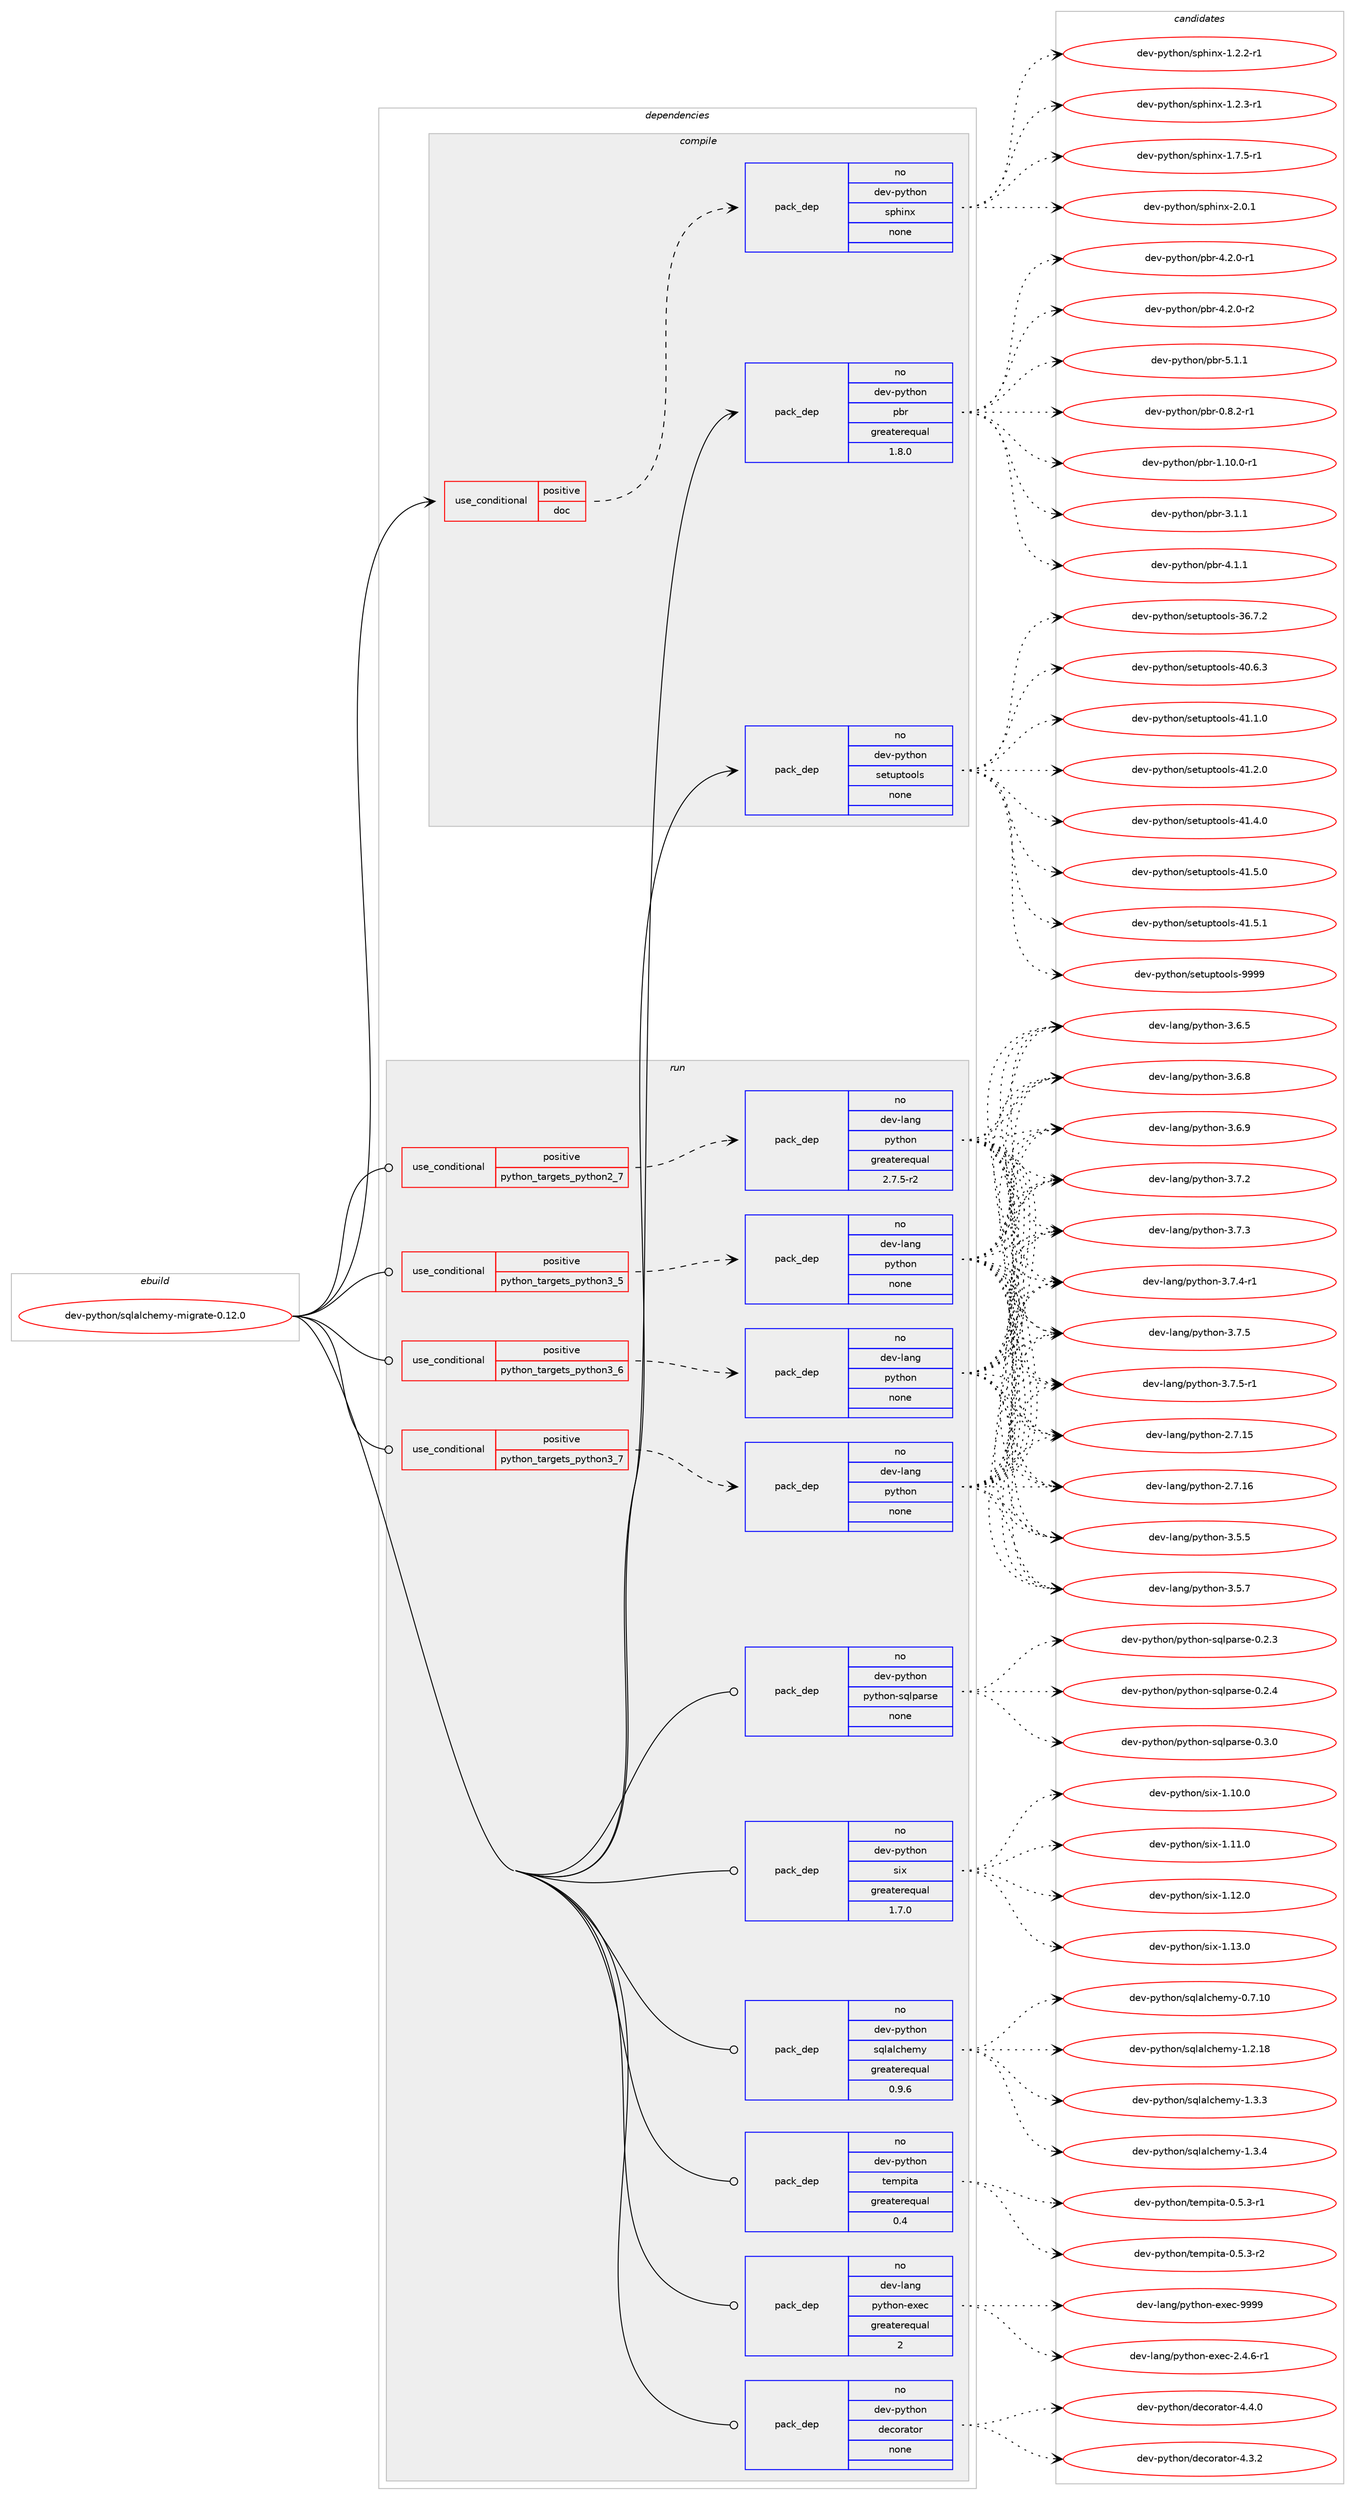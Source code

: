 digraph prolog {

# *************
# Graph options
# *************

newrank=true;
concentrate=true;
compound=true;
graph [rankdir=LR,fontname=Helvetica,fontsize=10,ranksep=1.5];#, ranksep=2.5, nodesep=0.2];
edge  [arrowhead=vee];
node  [fontname=Helvetica,fontsize=10];

# **********
# The ebuild
# **********

subgraph cluster_leftcol {
color=gray;
rank=same;
label=<<i>ebuild</i>>;
id [label="dev-python/sqlalchemy-migrate-0.12.0", color=red, width=4, href="../dev-python/sqlalchemy-migrate-0.12.0.svg"];
}

# ****************
# The dependencies
# ****************

subgraph cluster_midcol {
color=gray;
label=<<i>dependencies</i>>;
subgraph cluster_compile {
fillcolor="#eeeeee";
style=filled;
label=<<i>compile</i>>;
subgraph cond149894 {
dependency638962 [label=<<TABLE BORDER="0" CELLBORDER="1" CELLSPACING="0" CELLPADDING="4"><TR><TD ROWSPAN="3" CELLPADDING="10">use_conditional</TD></TR><TR><TD>positive</TD></TR><TR><TD>doc</TD></TR></TABLE>>, shape=none, color=red];
subgraph pack477187 {
dependency638963 [label=<<TABLE BORDER="0" CELLBORDER="1" CELLSPACING="0" CELLPADDING="4" WIDTH="220"><TR><TD ROWSPAN="6" CELLPADDING="30">pack_dep</TD></TR><TR><TD WIDTH="110">no</TD></TR><TR><TD>dev-python</TD></TR><TR><TD>sphinx</TD></TR><TR><TD>none</TD></TR><TR><TD></TD></TR></TABLE>>, shape=none, color=blue];
}
dependency638962:e -> dependency638963:w [weight=20,style="dashed",arrowhead="vee"];
}
id:e -> dependency638962:w [weight=20,style="solid",arrowhead="vee"];
subgraph pack477188 {
dependency638964 [label=<<TABLE BORDER="0" CELLBORDER="1" CELLSPACING="0" CELLPADDING="4" WIDTH="220"><TR><TD ROWSPAN="6" CELLPADDING="30">pack_dep</TD></TR><TR><TD WIDTH="110">no</TD></TR><TR><TD>dev-python</TD></TR><TR><TD>pbr</TD></TR><TR><TD>greaterequal</TD></TR><TR><TD>1.8.0</TD></TR></TABLE>>, shape=none, color=blue];
}
id:e -> dependency638964:w [weight=20,style="solid",arrowhead="vee"];
subgraph pack477189 {
dependency638965 [label=<<TABLE BORDER="0" CELLBORDER="1" CELLSPACING="0" CELLPADDING="4" WIDTH="220"><TR><TD ROWSPAN="6" CELLPADDING="30">pack_dep</TD></TR><TR><TD WIDTH="110">no</TD></TR><TR><TD>dev-python</TD></TR><TR><TD>setuptools</TD></TR><TR><TD>none</TD></TR><TR><TD></TD></TR></TABLE>>, shape=none, color=blue];
}
id:e -> dependency638965:w [weight=20,style="solid",arrowhead="vee"];
}
subgraph cluster_compileandrun {
fillcolor="#eeeeee";
style=filled;
label=<<i>compile and run</i>>;
}
subgraph cluster_run {
fillcolor="#eeeeee";
style=filled;
label=<<i>run</i>>;
subgraph cond149895 {
dependency638966 [label=<<TABLE BORDER="0" CELLBORDER="1" CELLSPACING="0" CELLPADDING="4"><TR><TD ROWSPAN="3" CELLPADDING="10">use_conditional</TD></TR><TR><TD>positive</TD></TR><TR><TD>python_targets_python2_7</TD></TR></TABLE>>, shape=none, color=red];
subgraph pack477190 {
dependency638967 [label=<<TABLE BORDER="0" CELLBORDER="1" CELLSPACING="0" CELLPADDING="4" WIDTH="220"><TR><TD ROWSPAN="6" CELLPADDING="30">pack_dep</TD></TR><TR><TD WIDTH="110">no</TD></TR><TR><TD>dev-lang</TD></TR><TR><TD>python</TD></TR><TR><TD>greaterequal</TD></TR><TR><TD>2.7.5-r2</TD></TR></TABLE>>, shape=none, color=blue];
}
dependency638966:e -> dependency638967:w [weight=20,style="dashed",arrowhead="vee"];
}
id:e -> dependency638966:w [weight=20,style="solid",arrowhead="odot"];
subgraph cond149896 {
dependency638968 [label=<<TABLE BORDER="0" CELLBORDER="1" CELLSPACING="0" CELLPADDING="4"><TR><TD ROWSPAN="3" CELLPADDING="10">use_conditional</TD></TR><TR><TD>positive</TD></TR><TR><TD>python_targets_python3_5</TD></TR></TABLE>>, shape=none, color=red];
subgraph pack477191 {
dependency638969 [label=<<TABLE BORDER="0" CELLBORDER="1" CELLSPACING="0" CELLPADDING="4" WIDTH="220"><TR><TD ROWSPAN="6" CELLPADDING="30">pack_dep</TD></TR><TR><TD WIDTH="110">no</TD></TR><TR><TD>dev-lang</TD></TR><TR><TD>python</TD></TR><TR><TD>none</TD></TR><TR><TD></TD></TR></TABLE>>, shape=none, color=blue];
}
dependency638968:e -> dependency638969:w [weight=20,style="dashed",arrowhead="vee"];
}
id:e -> dependency638968:w [weight=20,style="solid",arrowhead="odot"];
subgraph cond149897 {
dependency638970 [label=<<TABLE BORDER="0" CELLBORDER="1" CELLSPACING="0" CELLPADDING="4"><TR><TD ROWSPAN="3" CELLPADDING="10">use_conditional</TD></TR><TR><TD>positive</TD></TR><TR><TD>python_targets_python3_6</TD></TR></TABLE>>, shape=none, color=red];
subgraph pack477192 {
dependency638971 [label=<<TABLE BORDER="0" CELLBORDER="1" CELLSPACING="0" CELLPADDING="4" WIDTH="220"><TR><TD ROWSPAN="6" CELLPADDING="30">pack_dep</TD></TR><TR><TD WIDTH="110">no</TD></TR><TR><TD>dev-lang</TD></TR><TR><TD>python</TD></TR><TR><TD>none</TD></TR><TR><TD></TD></TR></TABLE>>, shape=none, color=blue];
}
dependency638970:e -> dependency638971:w [weight=20,style="dashed",arrowhead="vee"];
}
id:e -> dependency638970:w [weight=20,style="solid",arrowhead="odot"];
subgraph cond149898 {
dependency638972 [label=<<TABLE BORDER="0" CELLBORDER="1" CELLSPACING="0" CELLPADDING="4"><TR><TD ROWSPAN="3" CELLPADDING="10">use_conditional</TD></TR><TR><TD>positive</TD></TR><TR><TD>python_targets_python3_7</TD></TR></TABLE>>, shape=none, color=red];
subgraph pack477193 {
dependency638973 [label=<<TABLE BORDER="0" CELLBORDER="1" CELLSPACING="0" CELLPADDING="4" WIDTH="220"><TR><TD ROWSPAN="6" CELLPADDING="30">pack_dep</TD></TR><TR><TD WIDTH="110">no</TD></TR><TR><TD>dev-lang</TD></TR><TR><TD>python</TD></TR><TR><TD>none</TD></TR><TR><TD></TD></TR></TABLE>>, shape=none, color=blue];
}
dependency638972:e -> dependency638973:w [weight=20,style="dashed",arrowhead="vee"];
}
id:e -> dependency638972:w [weight=20,style="solid",arrowhead="odot"];
subgraph pack477194 {
dependency638974 [label=<<TABLE BORDER="0" CELLBORDER="1" CELLSPACING="0" CELLPADDING="4" WIDTH="220"><TR><TD ROWSPAN="6" CELLPADDING="30">pack_dep</TD></TR><TR><TD WIDTH="110">no</TD></TR><TR><TD>dev-lang</TD></TR><TR><TD>python-exec</TD></TR><TR><TD>greaterequal</TD></TR><TR><TD>2</TD></TR></TABLE>>, shape=none, color=blue];
}
id:e -> dependency638974:w [weight=20,style="solid",arrowhead="odot"];
subgraph pack477195 {
dependency638975 [label=<<TABLE BORDER="0" CELLBORDER="1" CELLSPACING="0" CELLPADDING="4" WIDTH="220"><TR><TD ROWSPAN="6" CELLPADDING="30">pack_dep</TD></TR><TR><TD WIDTH="110">no</TD></TR><TR><TD>dev-python</TD></TR><TR><TD>decorator</TD></TR><TR><TD>none</TD></TR><TR><TD></TD></TR></TABLE>>, shape=none, color=blue];
}
id:e -> dependency638975:w [weight=20,style="solid",arrowhead="odot"];
subgraph pack477196 {
dependency638976 [label=<<TABLE BORDER="0" CELLBORDER="1" CELLSPACING="0" CELLPADDING="4" WIDTH="220"><TR><TD ROWSPAN="6" CELLPADDING="30">pack_dep</TD></TR><TR><TD WIDTH="110">no</TD></TR><TR><TD>dev-python</TD></TR><TR><TD>python-sqlparse</TD></TR><TR><TD>none</TD></TR><TR><TD></TD></TR></TABLE>>, shape=none, color=blue];
}
id:e -> dependency638976:w [weight=20,style="solid",arrowhead="odot"];
subgraph pack477197 {
dependency638977 [label=<<TABLE BORDER="0" CELLBORDER="1" CELLSPACING="0" CELLPADDING="4" WIDTH="220"><TR><TD ROWSPAN="6" CELLPADDING="30">pack_dep</TD></TR><TR><TD WIDTH="110">no</TD></TR><TR><TD>dev-python</TD></TR><TR><TD>six</TD></TR><TR><TD>greaterequal</TD></TR><TR><TD>1.7.0</TD></TR></TABLE>>, shape=none, color=blue];
}
id:e -> dependency638977:w [weight=20,style="solid",arrowhead="odot"];
subgraph pack477198 {
dependency638978 [label=<<TABLE BORDER="0" CELLBORDER="1" CELLSPACING="0" CELLPADDING="4" WIDTH="220"><TR><TD ROWSPAN="6" CELLPADDING="30">pack_dep</TD></TR><TR><TD WIDTH="110">no</TD></TR><TR><TD>dev-python</TD></TR><TR><TD>sqlalchemy</TD></TR><TR><TD>greaterequal</TD></TR><TR><TD>0.9.6</TD></TR></TABLE>>, shape=none, color=blue];
}
id:e -> dependency638978:w [weight=20,style="solid",arrowhead="odot"];
subgraph pack477199 {
dependency638979 [label=<<TABLE BORDER="0" CELLBORDER="1" CELLSPACING="0" CELLPADDING="4" WIDTH="220"><TR><TD ROWSPAN="6" CELLPADDING="30">pack_dep</TD></TR><TR><TD WIDTH="110">no</TD></TR><TR><TD>dev-python</TD></TR><TR><TD>tempita</TD></TR><TR><TD>greaterequal</TD></TR><TR><TD>0.4</TD></TR></TABLE>>, shape=none, color=blue];
}
id:e -> dependency638979:w [weight=20,style="solid",arrowhead="odot"];
}
}

# **************
# The candidates
# **************

subgraph cluster_choices {
rank=same;
color=gray;
label=<<i>candidates</i>>;

subgraph choice477187 {
color=black;
nodesep=1;
choice10010111845112121116104111110471151121041051101204549465046504511449 [label="dev-python/sphinx-1.2.2-r1", color=red, width=4,href="../dev-python/sphinx-1.2.2-r1.svg"];
choice10010111845112121116104111110471151121041051101204549465046514511449 [label="dev-python/sphinx-1.2.3-r1", color=red, width=4,href="../dev-python/sphinx-1.2.3-r1.svg"];
choice10010111845112121116104111110471151121041051101204549465546534511449 [label="dev-python/sphinx-1.7.5-r1", color=red, width=4,href="../dev-python/sphinx-1.7.5-r1.svg"];
choice1001011184511212111610411111047115112104105110120455046484649 [label="dev-python/sphinx-2.0.1", color=red, width=4,href="../dev-python/sphinx-2.0.1.svg"];
dependency638963:e -> choice10010111845112121116104111110471151121041051101204549465046504511449:w [style=dotted,weight="100"];
dependency638963:e -> choice10010111845112121116104111110471151121041051101204549465046514511449:w [style=dotted,weight="100"];
dependency638963:e -> choice10010111845112121116104111110471151121041051101204549465546534511449:w [style=dotted,weight="100"];
dependency638963:e -> choice1001011184511212111610411111047115112104105110120455046484649:w [style=dotted,weight="100"];
}
subgraph choice477188 {
color=black;
nodesep=1;
choice1001011184511212111610411111047112981144548465646504511449 [label="dev-python/pbr-0.8.2-r1", color=red, width=4,href="../dev-python/pbr-0.8.2-r1.svg"];
choice100101118451121211161041111104711298114454946494846484511449 [label="dev-python/pbr-1.10.0-r1", color=red, width=4,href="../dev-python/pbr-1.10.0-r1.svg"];
choice100101118451121211161041111104711298114455146494649 [label="dev-python/pbr-3.1.1", color=red, width=4,href="../dev-python/pbr-3.1.1.svg"];
choice100101118451121211161041111104711298114455246494649 [label="dev-python/pbr-4.1.1", color=red, width=4,href="../dev-python/pbr-4.1.1.svg"];
choice1001011184511212111610411111047112981144552465046484511449 [label="dev-python/pbr-4.2.0-r1", color=red, width=4,href="../dev-python/pbr-4.2.0-r1.svg"];
choice1001011184511212111610411111047112981144552465046484511450 [label="dev-python/pbr-4.2.0-r2", color=red, width=4,href="../dev-python/pbr-4.2.0-r2.svg"];
choice100101118451121211161041111104711298114455346494649 [label="dev-python/pbr-5.1.1", color=red, width=4,href="../dev-python/pbr-5.1.1.svg"];
dependency638964:e -> choice1001011184511212111610411111047112981144548465646504511449:w [style=dotted,weight="100"];
dependency638964:e -> choice100101118451121211161041111104711298114454946494846484511449:w [style=dotted,weight="100"];
dependency638964:e -> choice100101118451121211161041111104711298114455146494649:w [style=dotted,weight="100"];
dependency638964:e -> choice100101118451121211161041111104711298114455246494649:w [style=dotted,weight="100"];
dependency638964:e -> choice1001011184511212111610411111047112981144552465046484511449:w [style=dotted,weight="100"];
dependency638964:e -> choice1001011184511212111610411111047112981144552465046484511450:w [style=dotted,weight="100"];
dependency638964:e -> choice100101118451121211161041111104711298114455346494649:w [style=dotted,weight="100"];
}
subgraph choice477189 {
color=black;
nodesep=1;
choice100101118451121211161041111104711510111611711211611111110811545515446554650 [label="dev-python/setuptools-36.7.2", color=red, width=4,href="../dev-python/setuptools-36.7.2.svg"];
choice100101118451121211161041111104711510111611711211611111110811545524846544651 [label="dev-python/setuptools-40.6.3", color=red, width=4,href="../dev-python/setuptools-40.6.3.svg"];
choice100101118451121211161041111104711510111611711211611111110811545524946494648 [label="dev-python/setuptools-41.1.0", color=red, width=4,href="../dev-python/setuptools-41.1.0.svg"];
choice100101118451121211161041111104711510111611711211611111110811545524946504648 [label="dev-python/setuptools-41.2.0", color=red, width=4,href="../dev-python/setuptools-41.2.0.svg"];
choice100101118451121211161041111104711510111611711211611111110811545524946524648 [label="dev-python/setuptools-41.4.0", color=red, width=4,href="../dev-python/setuptools-41.4.0.svg"];
choice100101118451121211161041111104711510111611711211611111110811545524946534648 [label="dev-python/setuptools-41.5.0", color=red, width=4,href="../dev-python/setuptools-41.5.0.svg"];
choice100101118451121211161041111104711510111611711211611111110811545524946534649 [label="dev-python/setuptools-41.5.1", color=red, width=4,href="../dev-python/setuptools-41.5.1.svg"];
choice10010111845112121116104111110471151011161171121161111111081154557575757 [label="dev-python/setuptools-9999", color=red, width=4,href="../dev-python/setuptools-9999.svg"];
dependency638965:e -> choice100101118451121211161041111104711510111611711211611111110811545515446554650:w [style=dotted,weight="100"];
dependency638965:e -> choice100101118451121211161041111104711510111611711211611111110811545524846544651:w [style=dotted,weight="100"];
dependency638965:e -> choice100101118451121211161041111104711510111611711211611111110811545524946494648:w [style=dotted,weight="100"];
dependency638965:e -> choice100101118451121211161041111104711510111611711211611111110811545524946504648:w [style=dotted,weight="100"];
dependency638965:e -> choice100101118451121211161041111104711510111611711211611111110811545524946524648:w [style=dotted,weight="100"];
dependency638965:e -> choice100101118451121211161041111104711510111611711211611111110811545524946534648:w [style=dotted,weight="100"];
dependency638965:e -> choice100101118451121211161041111104711510111611711211611111110811545524946534649:w [style=dotted,weight="100"];
dependency638965:e -> choice10010111845112121116104111110471151011161171121161111111081154557575757:w [style=dotted,weight="100"];
}
subgraph choice477190 {
color=black;
nodesep=1;
choice10010111845108971101034711212111610411111045504655464953 [label="dev-lang/python-2.7.15", color=red, width=4,href="../dev-lang/python-2.7.15.svg"];
choice10010111845108971101034711212111610411111045504655464954 [label="dev-lang/python-2.7.16", color=red, width=4,href="../dev-lang/python-2.7.16.svg"];
choice100101118451089711010347112121116104111110455146534653 [label="dev-lang/python-3.5.5", color=red, width=4,href="../dev-lang/python-3.5.5.svg"];
choice100101118451089711010347112121116104111110455146534655 [label="dev-lang/python-3.5.7", color=red, width=4,href="../dev-lang/python-3.5.7.svg"];
choice100101118451089711010347112121116104111110455146544653 [label="dev-lang/python-3.6.5", color=red, width=4,href="../dev-lang/python-3.6.5.svg"];
choice100101118451089711010347112121116104111110455146544656 [label="dev-lang/python-3.6.8", color=red, width=4,href="../dev-lang/python-3.6.8.svg"];
choice100101118451089711010347112121116104111110455146544657 [label="dev-lang/python-3.6.9", color=red, width=4,href="../dev-lang/python-3.6.9.svg"];
choice100101118451089711010347112121116104111110455146554650 [label="dev-lang/python-3.7.2", color=red, width=4,href="../dev-lang/python-3.7.2.svg"];
choice100101118451089711010347112121116104111110455146554651 [label="dev-lang/python-3.7.3", color=red, width=4,href="../dev-lang/python-3.7.3.svg"];
choice1001011184510897110103471121211161041111104551465546524511449 [label="dev-lang/python-3.7.4-r1", color=red, width=4,href="../dev-lang/python-3.7.4-r1.svg"];
choice100101118451089711010347112121116104111110455146554653 [label="dev-lang/python-3.7.5", color=red, width=4,href="../dev-lang/python-3.7.5.svg"];
choice1001011184510897110103471121211161041111104551465546534511449 [label="dev-lang/python-3.7.5-r1", color=red, width=4,href="../dev-lang/python-3.7.5-r1.svg"];
dependency638967:e -> choice10010111845108971101034711212111610411111045504655464953:w [style=dotted,weight="100"];
dependency638967:e -> choice10010111845108971101034711212111610411111045504655464954:w [style=dotted,weight="100"];
dependency638967:e -> choice100101118451089711010347112121116104111110455146534653:w [style=dotted,weight="100"];
dependency638967:e -> choice100101118451089711010347112121116104111110455146534655:w [style=dotted,weight="100"];
dependency638967:e -> choice100101118451089711010347112121116104111110455146544653:w [style=dotted,weight="100"];
dependency638967:e -> choice100101118451089711010347112121116104111110455146544656:w [style=dotted,weight="100"];
dependency638967:e -> choice100101118451089711010347112121116104111110455146544657:w [style=dotted,weight="100"];
dependency638967:e -> choice100101118451089711010347112121116104111110455146554650:w [style=dotted,weight="100"];
dependency638967:e -> choice100101118451089711010347112121116104111110455146554651:w [style=dotted,weight="100"];
dependency638967:e -> choice1001011184510897110103471121211161041111104551465546524511449:w [style=dotted,weight="100"];
dependency638967:e -> choice100101118451089711010347112121116104111110455146554653:w [style=dotted,weight="100"];
dependency638967:e -> choice1001011184510897110103471121211161041111104551465546534511449:w [style=dotted,weight="100"];
}
subgraph choice477191 {
color=black;
nodesep=1;
choice10010111845108971101034711212111610411111045504655464953 [label="dev-lang/python-2.7.15", color=red, width=4,href="../dev-lang/python-2.7.15.svg"];
choice10010111845108971101034711212111610411111045504655464954 [label="dev-lang/python-2.7.16", color=red, width=4,href="../dev-lang/python-2.7.16.svg"];
choice100101118451089711010347112121116104111110455146534653 [label="dev-lang/python-3.5.5", color=red, width=4,href="../dev-lang/python-3.5.5.svg"];
choice100101118451089711010347112121116104111110455146534655 [label="dev-lang/python-3.5.7", color=red, width=4,href="../dev-lang/python-3.5.7.svg"];
choice100101118451089711010347112121116104111110455146544653 [label="dev-lang/python-3.6.5", color=red, width=4,href="../dev-lang/python-3.6.5.svg"];
choice100101118451089711010347112121116104111110455146544656 [label="dev-lang/python-3.6.8", color=red, width=4,href="../dev-lang/python-3.6.8.svg"];
choice100101118451089711010347112121116104111110455146544657 [label="dev-lang/python-3.6.9", color=red, width=4,href="../dev-lang/python-3.6.9.svg"];
choice100101118451089711010347112121116104111110455146554650 [label="dev-lang/python-3.7.2", color=red, width=4,href="../dev-lang/python-3.7.2.svg"];
choice100101118451089711010347112121116104111110455146554651 [label="dev-lang/python-3.7.3", color=red, width=4,href="../dev-lang/python-3.7.3.svg"];
choice1001011184510897110103471121211161041111104551465546524511449 [label="dev-lang/python-3.7.4-r1", color=red, width=4,href="../dev-lang/python-3.7.4-r1.svg"];
choice100101118451089711010347112121116104111110455146554653 [label="dev-lang/python-3.7.5", color=red, width=4,href="../dev-lang/python-3.7.5.svg"];
choice1001011184510897110103471121211161041111104551465546534511449 [label="dev-lang/python-3.7.5-r1", color=red, width=4,href="../dev-lang/python-3.7.5-r1.svg"];
dependency638969:e -> choice10010111845108971101034711212111610411111045504655464953:w [style=dotted,weight="100"];
dependency638969:e -> choice10010111845108971101034711212111610411111045504655464954:w [style=dotted,weight="100"];
dependency638969:e -> choice100101118451089711010347112121116104111110455146534653:w [style=dotted,weight="100"];
dependency638969:e -> choice100101118451089711010347112121116104111110455146534655:w [style=dotted,weight="100"];
dependency638969:e -> choice100101118451089711010347112121116104111110455146544653:w [style=dotted,weight="100"];
dependency638969:e -> choice100101118451089711010347112121116104111110455146544656:w [style=dotted,weight="100"];
dependency638969:e -> choice100101118451089711010347112121116104111110455146544657:w [style=dotted,weight="100"];
dependency638969:e -> choice100101118451089711010347112121116104111110455146554650:w [style=dotted,weight="100"];
dependency638969:e -> choice100101118451089711010347112121116104111110455146554651:w [style=dotted,weight="100"];
dependency638969:e -> choice1001011184510897110103471121211161041111104551465546524511449:w [style=dotted,weight="100"];
dependency638969:e -> choice100101118451089711010347112121116104111110455146554653:w [style=dotted,weight="100"];
dependency638969:e -> choice1001011184510897110103471121211161041111104551465546534511449:w [style=dotted,weight="100"];
}
subgraph choice477192 {
color=black;
nodesep=1;
choice10010111845108971101034711212111610411111045504655464953 [label="dev-lang/python-2.7.15", color=red, width=4,href="../dev-lang/python-2.7.15.svg"];
choice10010111845108971101034711212111610411111045504655464954 [label="dev-lang/python-2.7.16", color=red, width=4,href="../dev-lang/python-2.7.16.svg"];
choice100101118451089711010347112121116104111110455146534653 [label="dev-lang/python-3.5.5", color=red, width=4,href="../dev-lang/python-3.5.5.svg"];
choice100101118451089711010347112121116104111110455146534655 [label="dev-lang/python-3.5.7", color=red, width=4,href="../dev-lang/python-3.5.7.svg"];
choice100101118451089711010347112121116104111110455146544653 [label="dev-lang/python-3.6.5", color=red, width=4,href="../dev-lang/python-3.6.5.svg"];
choice100101118451089711010347112121116104111110455146544656 [label="dev-lang/python-3.6.8", color=red, width=4,href="../dev-lang/python-3.6.8.svg"];
choice100101118451089711010347112121116104111110455146544657 [label="dev-lang/python-3.6.9", color=red, width=4,href="../dev-lang/python-3.6.9.svg"];
choice100101118451089711010347112121116104111110455146554650 [label="dev-lang/python-3.7.2", color=red, width=4,href="../dev-lang/python-3.7.2.svg"];
choice100101118451089711010347112121116104111110455146554651 [label="dev-lang/python-3.7.3", color=red, width=4,href="../dev-lang/python-3.7.3.svg"];
choice1001011184510897110103471121211161041111104551465546524511449 [label="dev-lang/python-3.7.4-r1", color=red, width=4,href="../dev-lang/python-3.7.4-r1.svg"];
choice100101118451089711010347112121116104111110455146554653 [label="dev-lang/python-3.7.5", color=red, width=4,href="../dev-lang/python-3.7.5.svg"];
choice1001011184510897110103471121211161041111104551465546534511449 [label="dev-lang/python-3.7.5-r1", color=red, width=4,href="../dev-lang/python-3.7.5-r1.svg"];
dependency638971:e -> choice10010111845108971101034711212111610411111045504655464953:w [style=dotted,weight="100"];
dependency638971:e -> choice10010111845108971101034711212111610411111045504655464954:w [style=dotted,weight="100"];
dependency638971:e -> choice100101118451089711010347112121116104111110455146534653:w [style=dotted,weight="100"];
dependency638971:e -> choice100101118451089711010347112121116104111110455146534655:w [style=dotted,weight="100"];
dependency638971:e -> choice100101118451089711010347112121116104111110455146544653:w [style=dotted,weight="100"];
dependency638971:e -> choice100101118451089711010347112121116104111110455146544656:w [style=dotted,weight="100"];
dependency638971:e -> choice100101118451089711010347112121116104111110455146544657:w [style=dotted,weight="100"];
dependency638971:e -> choice100101118451089711010347112121116104111110455146554650:w [style=dotted,weight="100"];
dependency638971:e -> choice100101118451089711010347112121116104111110455146554651:w [style=dotted,weight="100"];
dependency638971:e -> choice1001011184510897110103471121211161041111104551465546524511449:w [style=dotted,weight="100"];
dependency638971:e -> choice100101118451089711010347112121116104111110455146554653:w [style=dotted,weight="100"];
dependency638971:e -> choice1001011184510897110103471121211161041111104551465546534511449:w [style=dotted,weight="100"];
}
subgraph choice477193 {
color=black;
nodesep=1;
choice10010111845108971101034711212111610411111045504655464953 [label="dev-lang/python-2.7.15", color=red, width=4,href="../dev-lang/python-2.7.15.svg"];
choice10010111845108971101034711212111610411111045504655464954 [label="dev-lang/python-2.7.16", color=red, width=4,href="../dev-lang/python-2.7.16.svg"];
choice100101118451089711010347112121116104111110455146534653 [label="dev-lang/python-3.5.5", color=red, width=4,href="../dev-lang/python-3.5.5.svg"];
choice100101118451089711010347112121116104111110455146534655 [label="dev-lang/python-3.5.7", color=red, width=4,href="../dev-lang/python-3.5.7.svg"];
choice100101118451089711010347112121116104111110455146544653 [label="dev-lang/python-3.6.5", color=red, width=4,href="../dev-lang/python-3.6.5.svg"];
choice100101118451089711010347112121116104111110455146544656 [label="dev-lang/python-3.6.8", color=red, width=4,href="../dev-lang/python-3.6.8.svg"];
choice100101118451089711010347112121116104111110455146544657 [label="dev-lang/python-3.6.9", color=red, width=4,href="../dev-lang/python-3.6.9.svg"];
choice100101118451089711010347112121116104111110455146554650 [label="dev-lang/python-3.7.2", color=red, width=4,href="../dev-lang/python-3.7.2.svg"];
choice100101118451089711010347112121116104111110455146554651 [label="dev-lang/python-3.7.3", color=red, width=4,href="../dev-lang/python-3.7.3.svg"];
choice1001011184510897110103471121211161041111104551465546524511449 [label="dev-lang/python-3.7.4-r1", color=red, width=4,href="../dev-lang/python-3.7.4-r1.svg"];
choice100101118451089711010347112121116104111110455146554653 [label="dev-lang/python-3.7.5", color=red, width=4,href="../dev-lang/python-3.7.5.svg"];
choice1001011184510897110103471121211161041111104551465546534511449 [label="dev-lang/python-3.7.5-r1", color=red, width=4,href="../dev-lang/python-3.7.5-r1.svg"];
dependency638973:e -> choice10010111845108971101034711212111610411111045504655464953:w [style=dotted,weight="100"];
dependency638973:e -> choice10010111845108971101034711212111610411111045504655464954:w [style=dotted,weight="100"];
dependency638973:e -> choice100101118451089711010347112121116104111110455146534653:w [style=dotted,weight="100"];
dependency638973:e -> choice100101118451089711010347112121116104111110455146534655:w [style=dotted,weight="100"];
dependency638973:e -> choice100101118451089711010347112121116104111110455146544653:w [style=dotted,weight="100"];
dependency638973:e -> choice100101118451089711010347112121116104111110455146544656:w [style=dotted,weight="100"];
dependency638973:e -> choice100101118451089711010347112121116104111110455146544657:w [style=dotted,weight="100"];
dependency638973:e -> choice100101118451089711010347112121116104111110455146554650:w [style=dotted,weight="100"];
dependency638973:e -> choice100101118451089711010347112121116104111110455146554651:w [style=dotted,weight="100"];
dependency638973:e -> choice1001011184510897110103471121211161041111104551465546524511449:w [style=dotted,weight="100"];
dependency638973:e -> choice100101118451089711010347112121116104111110455146554653:w [style=dotted,weight="100"];
dependency638973:e -> choice1001011184510897110103471121211161041111104551465546534511449:w [style=dotted,weight="100"];
}
subgraph choice477194 {
color=black;
nodesep=1;
choice10010111845108971101034711212111610411111045101120101994550465246544511449 [label="dev-lang/python-exec-2.4.6-r1", color=red, width=4,href="../dev-lang/python-exec-2.4.6-r1.svg"];
choice10010111845108971101034711212111610411111045101120101994557575757 [label="dev-lang/python-exec-9999", color=red, width=4,href="../dev-lang/python-exec-9999.svg"];
dependency638974:e -> choice10010111845108971101034711212111610411111045101120101994550465246544511449:w [style=dotted,weight="100"];
dependency638974:e -> choice10010111845108971101034711212111610411111045101120101994557575757:w [style=dotted,weight="100"];
}
subgraph choice477195 {
color=black;
nodesep=1;
choice10010111845112121116104111110471001019911111497116111114455246514650 [label="dev-python/decorator-4.3.2", color=red, width=4,href="../dev-python/decorator-4.3.2.svg"];
choice10010111845112121116104111110471001019911111497116111114455246524648 [label="dev-python/decorator-4.4.0", color=red, width=4,href="../dev-python/decorator-4.4.0.svg"];
dependency638975:e -> choice10010111845112121116104111110471001019911111497116111114455246514650:w [style=dotted,weight="100"];
dependency638975:e -> choice10010111845112121116104111110471001019911111497116111114455246524648:w [style=dotted,weight="100"];
}
subgraph choice477196 {
color=black;
nodesep=1;
choice10010111845112121116104111110471121211161041111104511511310811297114115101454846504651 [label="dev-python/python-sqlparse-0.2.3", color=red, width=4,href="../dev-python/python-sqlparse-0.2.3.svg"];
choice10010111845112121116104111110471121211161041111104511511310811297114115101454846504652 [label="dev-python/python-sqlparse-0.2.4", color=red, width=4,href="../dev-python/python-sqlparse-0.2.4.svg"];
choice10010111845112121116104111110471121211161041111104511511310811297114115101454846514648 [label="dev-python/python-sqlparse-0.3.0", color=red, width=4,href="../dev-python/python-sqlparse-0.3.0.svg"];
dependency638976:e -> choice10010111845112121116104111110471121211161041111104511511310811297114115101454846504651:w [style=dotted,weight="100"];
dependency638976:e -> choice10010111845112121116104111110471121211161041111104511511310811297114115101454846504652:w [style=dotted,weight="100"];
dependency638976:e -> choice10010111845112121116104111110471121211161041111104511511310811297114115101454846514648:w [style=dotted,weight="100"];
}
subgraph choice477197 {
color=black;
nodesep=1;
choice100101118451121211161041111104711510512045494649484648 [label="dev-python/six-1.10.0", color=red, width=4,href="../dev-python/six-1.10.0.svg"];
choice100101118451121211161041111104711510512045494649494648 [label="dev-python/six-1.11.0", color=red, width=4,href="../dev-python/six-1.11.0.svg"];
choice100101118451121211161041111104711510512045494649504648 [label="dev-python/six-1.12.0", color=red, width=4,href="../dev-python/six-1.12.0.svg"];
choice100101118451121211161041111104711510512045494649514648 [label="dev-python/six-1.13.0", color=red, width=4,href="../dev-python/six-1.13.0.svg"];
dependency638977:e -> choice100101118451121211161041111104711510512045494649484648:w [style=dotted,weight="100"];
dependency638977:e -> choice100101118451121211161041111104711510512045494649494648:w [style=dotted,weight="100"];
dependency638977:e -> choice100101118451121211161041111104711510512045494649504648:w [style=dotted,weight="100"];
dependency638977:e -> choice100101118451121211161041111104711510512045494649514648:w [style=dotted,weight="100"];
}
subgraph choice477198 {
color=black;
nodesep=1;
choice1001011184511212111610411111047115113108971089910410110912145484655464948 [label="dev-python/sqlalchemy-0.7.10", color=red, width=4,href="../dev-python/sqlalchemy-0.7.10.svg"];
choice1001011184511212111610411111047115113108971089910410110912145494650464956 [label="dev-python/sqlalchemy-1.2.18", color=red, width=4,href="../dev-python/sqlalchemy-1.2.18.svg"];
choice10010111845112121116104111110471151131089710899104101109121454946514651 [label="dev-python/sqlalchemy-1.3.3", color=red, width=4,href="../dev-python/sqlalchemy-1.3.3.svg"];
choice10010111845112121116104111110471151131089710899104101109121454946514652 [label="dev-python/sqlalchemy-1.3.4", color=red, width=4,href="../dev-python/sqlalchemy-1.3.4.svg"];
dependency638978:e -> choice1001011184511212111610411111047115113108971089910410110912145484655464948:w [style=dotted,weight="100"];
dependency638978:e -> choice1001011184511212111610411111047115113108971089910410110912145494650464956:w [style=dotted,weight="100"];
dependency638978:e -> choice10010111845112121116104111110471151131089710899104101109121454946514651:w [style=dotted,weight="100"];
dependency638978:e -> choice10010111845112121116104111110471151131089710899104101109121454946514652:w [style=dotted,weight="100"];
}
subgraph choice477199 {
color=black;
nodesep=1;
choice1001011184511212111610411111047116101109112105116974548465346514511449 [label="dev-python/tempita-0.5.3-r1", color=red, width=4,href="../dev-python/tempita-0.5.3-r1.svg"];
choice1001011184511212111610411111047116101109112105116974548465346514511450 [label="dev-python/tempita-0.5.3-r2", color=red, width=4,href="../dev-python/tempita-0.5.3-r2.svg"];
dependency638979:e -> choice1001011184511212111610411111047116101109112105116974548465346514511449:w [style=dotted,weight="100"];
dependency638979:e -> choice1001011184511212111610411111047116101109112105116974548465346514511450:w [style=dotted,weight="100"];
}
}

}
